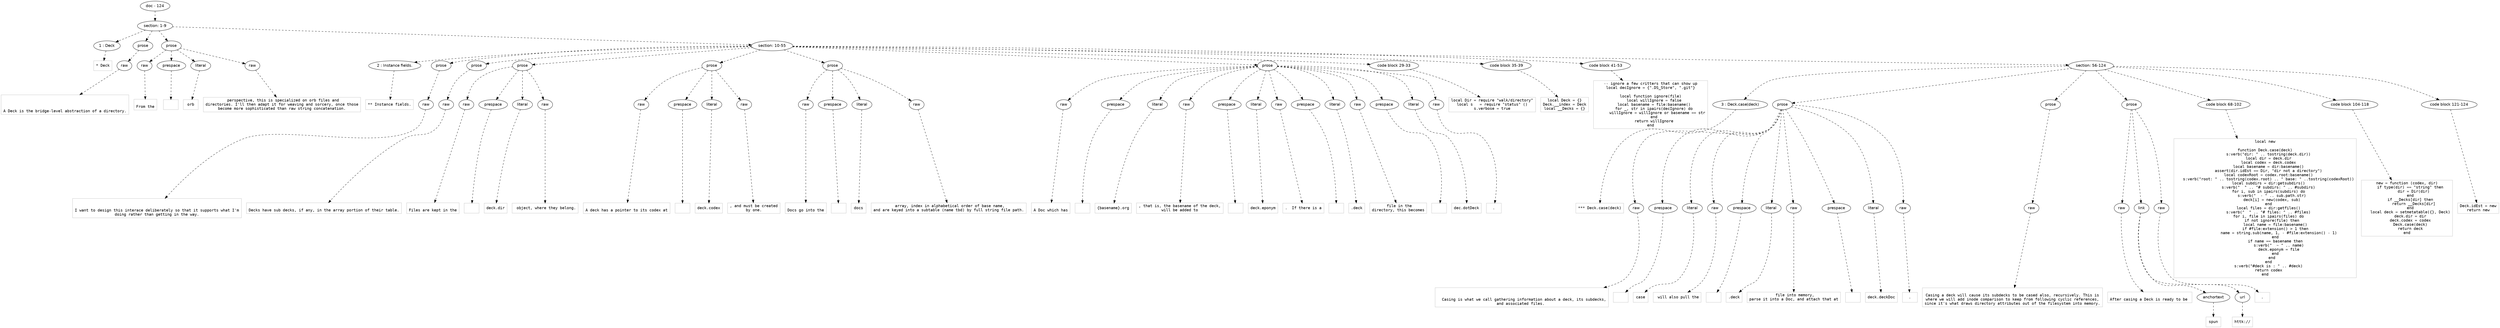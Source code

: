 digraph lpegNode {

node [fontname=Helvetica]
edge [style=dashed]

doc_0 [label="doc - 124"]


doc_0 -> { section_1}
{rank=same; section_1}

section_1 [label="section: 1-9"]


// END RANK doc_0

section_1 -> { header_2 prose_3 prose_4 section_5}
{rank=same; header_2 prose_3 prose_4 section_5}

header_2 [label="1 : Deck"]

prose_3 [label="prose"]

prose_4 [label="prose"]

section_5 [label="section: 10-55"]


// END RANK section_1

header_2 -> leaf_6
leaf_6  [color=Gray,shape=rectangle,fontname=Inconsolata,label="* Deck"]
// END RANK header_2

prose_3 -> { raw_7}
{rank=same; raw_7}

raw_7 [label="raw"]


// END RANK prose_3

raw_7 -> leaf_8
leaf_8  [color=Gray,shape=rectangle,fontname=Inconsolata,label="


A Deck is the bridge-level abstraction of a directory.
"]
// END RANK raw_7

prose_4 -> { raw_9 prespace_10 literal_11 raw_12}
{rank=same; raw_9 prespace_10 literal_11 raw_12}

raw_9 [label="raw"]

prespace_10 [label="prespace"]

literal_11 [label="literal"]

raw_12 [label="raw"]


// END RANK prose_4

raw_9 -> leaf_13
leaf_13  [color=Gray,shape=rectangle,fontname=Inconsolata,label="
From the"]
// END RANK raw_9

prespace_10 -> leaf_14
leaf_14  [color=Gray,shape=rectangle,fontname=Inconsolata,label=" "]
// END RANK prespace_10

literal_11 -> leaf_15
leaf_15  [color=Gray,shape=rectangle,fontname=Inconsolata,label="orb"]
// END RANK literal_11

raw_12 -> leaf_16
leaf_16  [color=Gray,shape=rectangle,fontname=Inconsolata,label=" perspective, this is specialized on orb files and
directories. I'll then adapt it for weaving and sorcery, once those
become more sophisticated than raw string concatenation.
"]
// END RANK raw_12

section_5 -> { header_17 prose_18 prose_19 prose_20 prose_21 prose_22 prose_23 codeblock_24 codeblock_25 codeblock_26 section_27}
{rank=same; header_17 prose_18 prose_19 prose_20 prose_21 prose_22 prose_23 codeblock_24 codeblock_25 codeblock_26 section_27}

header_17 [label="2 : Instance fields."]

prose_18 [label="prose"]

prose_19 [label="prose"]

prose_20 [label="prose"]

prose_21 [label="prose"]

prose_22 [label="prose"]

prose_23 [label="prose"]

codeblock_24 [label="code block 29-33"]

codeblock_25 [label="code block 35-39"]

codeblock_26 [label="code block 41-53"]

section_27 [label="section: 56-124"]


// END RANK section_5

header_17 -> leaf_28
leaf_28  [color=Gray,shape=rectangle,fontname=Inconsolata,label="** Instance fields."]
// END RANK header_17

prose_18 -> { raw_29}
{rank=same; raw_29}

raw_29 [label="raw"]


// END RANK prose_18

raw_29 -> leaf_30
leaf_30  [color=Gray,shape=rectangle,fontname=Inconsolata,label="

I want to design this interace deliberately so that it supports what I'm
doing rather than getting in the way.
"]
// END RANK raw_29

prose_19 -> { raw_31}
{rank=same; raw_31}

raw_31 [label="raw"]


// END RANK prose_19

raw_31 -> leaf_32
leaf_32  [color=Gray,shape=rectangle,fontname=Inconsolata,label="
Decks have sub decks, if any, in the array portion of their table.
"]
// END RANK raw_31

prose_20 -> { raw_33 prespace_34 literal_35 raw_36}
{rank=same; raw_33 prespace_34 literal_35 raw_36}

raw_33 [label="raw"]

prespace_34 [label="prespace"]

literal_35 [label="literal"]

raw_36 [label="raw"]


// END RANK prose_20

raw_33 -> leaf_37
leaf_37  [color=Gray,shape=rectangle,fontname=Inconsolata,label="
Files are kept in the"]
// END RANK raw_33

prespace_34 -> leaf_38
leaf_38  [color=Gray,shape=rectangle,fontname=Inconsolata,label=" "]
// END RANK prespace_34

literal_35 -> leaf_39
leaf_39  [color=Gray,shape=rectangle,fontname=Inconsolata,label="deck.dir"]
// END RANK literal_35

raw_36 -> leaf_40
leaf_40  [color=Gray,shape=rectangle,fontname=Inconsolata,label=" object, where they belong.
"]
// END RANK raw_36

prose_21 -> { raw_41 prespace_42 literal_43 raw_44}
{rank=same; raw_41 prespace_42 literal_43 raw_44}

raw_41 [label="raw"]

prespace_42 [label="prespace"]

literal_43 [label="literal"]

raw_44 [label="raw"]


// END RANK prose_21

raw_41 -> leaf_45
leaf_45  [color=Gray,shape=rectangle,fontname=Inconsolata,label="
A deck has a pointer to its codex at"]
// END RANK raw_41

prespace_42 -> leaf_46
leaf_46  [color=Gray,shape=rectangle,fontname=Inconsolata,label=" "]
// END RANK prespace_42

literal_43 -> leaf_47
leaf_47  [color=Gray,shape=rectangle,fontname=Inconsolata,label="deck.codex"]
// END RANK literal_43

raw_44 -> leaf_48
leaf_48  [color=Gray,shape=rectangle,fontname=Inconsolata,label=", and must be created
by one.
"]
// END RANK raw_44

prose_22 -> { raw_49 prespace_50 literal_51 raw_52}
{rank=same; raw_49 prespace_50 literal_51 raw_52}

raw_49 [label="raw"]

prespace_50 [label="prespace"]

literal_51 [label="literal"]

raw_52 [label="raw"]


// END RANK prose_22

raw_49 -> leaf_53
leaf_53  [color=Gray,shape=rectangle,fontname=Inconsolata,label="
Docs go into the"]
// END RANK raw_49

prespace_50 -> leaf_54
leaf_54  [color=Gray,shape=rectangle,fontname=Inconsolata,label=" "]
// END RANK prespace_50

literal_51 -> leaf_55
leaf_55  [color=Gray,shape=rectangle,fontname=Inconsolata,label="docs"]
// END RANK literal_51

raw_52 -> leaf_56
leaf_56  [color=Gray,shape=rectangle,fontname=Inconsolata,label=" array, index in alphabetical order of base name,
and are keyed into a subtable (name tbd) by full string file path.
"]
// END RANK raw_52

prose_23 -> { raw_57 prespace_58 literal_59 raw_60 prespace_61 literal_62 raw_63 prespace_64 literal_65 raw_66 prespace_67 literal_68 raw_69}
{rank=same; raw_57 prespace_58 literal_59 raw_60 prespace_61 literal_62 raw_63 prespace_64 literal_65 raw_66 prespace_67 literal_68 raw_69}

raw_57 [label="raw"]

prespace_58 [label="prespace"]

literal_59 [label="literal"]

raw_60 [label="raw"]

prespace_61 [label="prespace"]

literal_62 [label="literal"]

raw_63 [label="raw"]

prespace_64 [label="prespace"]

literal_65 [label="literal"]

raw_66 [label="raw"]

prespace_67 [label="prespace"]

literal_68 [label="literal"]

raw_69 [label="raw"]


// END RANK prose_23

raw_57 -> leaf_70
leaf_70  [color=Gray,shape=rectangle,fontname=Inconsolata,label="
A Doc which has"]
// END RANK raw_57

prespace_58 -> leaf_71
leaf_71  [color=Gray,shape=rectangle,fontname=Inconsolata,label=" "]
// END RANK prespace_58

literal_59 -> leaf_72
leaf_72  [color=Gray,shape=rectangle,fontname=Inconsolata,label="{basename}.org"]
// END RANK literal_59

raw_60 -> leaf_73
leaf_73  [color=Gray,shape=rectangle,fontname=Inconsolata,label=", that is, the basename of the deck,
will be added to"]
// END RANK raw_60

prespace_61 -> leaf_74
leaf_74  [color=Gray,shape=rectangle,fontname=Inconsolata,label=" "]
// END RANK prespace_61

literal_62 -> leaf_75
leaf_75  [color=Gray,shape=rectangle,fontname=Inconsolata,label="deck.eponym"]
// END RANK literal_62

raw_63 -> leaf_76
leaf_76  [color=Gray,shape=rectangle,fontname=Inconsolata,label=".  If there is a"]
// END RANK raw_63

prespace_64 -> leaf_77
leaf_77  [color=Gray,shape=rectangle,fontname=Inconsolata,label=" "]
// END RANK prespace_64

literal_65 -> leaf_78
leaf_78  [color=Gray,shape=rectangle,fontname=Inconsolata,label=".deck"]
// END RANK literal_65

raw_66 -> leaf_79
leaf_79  [color=Gray,shape=rectangle,fontname=Inconsolata,label=" file in the
directory, this becomes"]
// END RANK raw_66

prespace_67 -> leaf_80
leaf_80  [color=Gray,shape=rectangle,fontname=Inconsolata,label=" "]
// END RANK prespace_67

literal_68 -> leaf_81
leaf_81  [color=Gray,shape=rectangle,fontname=Inconsolata,label="dec.dotDeck"]
// END RANK literal_68

raw_69 -> leaf_82
leaf_82  [color=Gray,shape=rectangle,fontname=Inconsolata,label=".
"]
// END RANK raw_69

codeblock_24 -> leaf_83
leaf_83  [color=Gray,shape=rectangle,fontname=Inconsolata,label="local Dir = require \"walk/directory\"
local s   = require \"status\" ()
s.verbose = true"]
// END RANK codeblock_24

codeblock_25 -> leaf_84
leaf_84  [color=Gray,shape=rectangle,fontname=Inconsolata,label="local Deck = {}
Deck.__index = Deck
local __Decks = {}"]
// END RANK codeblock_25

codeblock_26 -> leaf_85
leaf_85  [color=Gray,shape=rectangle,fontname=Inconsolata,label="-- ignore a few critters that can show up
local decIgnore = {\".DS_Store\", \".git\"}

local function ignore(file)
   local willIgnore = false
   local basename = file:basename()
   for _, str in ipairs(decIgnore) do
      willIgnore = willIgnore or basename == str
   end
   return willIgnore
end"]
// END RANK codeblock_26

section_27 -> { header_86 prose_87 prose_88 prose_89 codeblock_90 codeblock_91 codeblock_92}
{rank=same; header_86 prose_87 prose_88 prose_89 codeblock_90 codeblock_91 codeblock_92}

header_86 [label="3 : Deck.case(deck)"]

prose_87 [label="prose"]

prose_88 [label="prose"]

prose_89 [label="prose"]

codeblock_90 [label="code block 68-102"]

codeblock_91 [label="code block 104-118"]

codeblock_92 [label="code block 121-124"]


// END RANK section_27

header_86 -> leaf_93
leaf_93  [color=Gray,shape=rectangle,fontname=Inconsolata,label="*** Deck.case(deck)"]
// END RANK header_86

prose_87 -> { raw_94 prespace_95 literal_96 raw_97 prespace_98 literal_99 raw_100 prespace_101 literal_102 raw_103}
{rank=same; raw_94 prespace_95 literal_96 raw_97 prespace_98 literal_99 raw_100 prespace_101 literal_102 raw_103}

raw_94 [label="raw"]

prespace_95 [label="prespace"]

literal_96 [label="literal"]

raw_97 [label="raw"]

prespace_98 [label="prespace"]

literal_99 [label="literal"]

raw_100 [label="raw"]

prespace_101 [label="prespace"]

literal_102 [label="literal"]

raw_103 [label="raw"]


// END RANK prose_87

raw_94 -> leaf_104
leaf_104  [color=Gray,shape=rectangle,fontname=Inconsolata,label="

  Casing is what we call gathering information about a deck, its subdecks,
and associated files. "]
// END RANK raw_94

prespace_95 -> leaf_105
leaf_105  [color=Gray,shape=rectangle,fontname=Inconsolata,label=" "]
// END RANK prespace_95

literal_96 -> leaf_106
leaf_106  [color=Gray,shape=rectangle,fontname=Inconsolata,label="case"]
// END RANK literal_96

raw_97 -> leaf_107
leaf_107  [color=Gray,shape=rectangle,fontname=Inconsolata,label=" will also pull the"]
// END RANK raw_97

prespace_98 -> leaf_108
leaf_108  [color=Gray,shape=rectangle,fontname=Inconsolata,label=" "]
// END RANK prespace_98

literal_99 -> leaf_109
leaf_109  [color=Gray,shape=rectangle,fontname=Inconsolata,label=".deck"]
// END RANK literal_99

raw_100 -> leaf_110
leaf_110  [color=Gray,shape=rectangle,fontname=Inconsolata,label=" file into memory,
parse it into a Doc, and attach that at"]
// END RANK raw_100

prespace_101 -> leaf_111
leaf_111  [color=Gray,shape=rectangle,fontname=Inconsolata,label=" "]
// END RANK prespace_101

literal_102 -> leaf_112
leaf_112  [color=Gray,shape=rectangle,fontname=Inconsolata,label="deck.deckDoc"]
// END RANK literal_102

raw_103 -> leaf_113
leaf_113  [color=Gray,shape=rectangle,fontname=Inconsolata,label=".
"]
// END RANK raw_103

prose_88 -> { raw_114}
{rank=same; raw_114}

raw_114 [label="raw"]


// END RANK prose_88

raw_114 -> leaf_115
leaf_115  [color=Gray,shape=rectangle,fontname=Inconsolata,label="
Casing a deck will cause its subdecks to be cased also, recursively. This is
where we will add inode comparison to keep from following cyclic references,
since it's what draws directory attributes out of the filesystem into memory.
"]
// END RANK raw_114

prose_89 -> { raw_116 link_117 raw_118}
{rank=same; raw_116 link_117 raw_118}

raw_116 [label="raw"]

link_117 [label="link"]

raw_118 [label="raw"]


// END RANK prose_89

raw_116 -> leaf_119
leaf_119  [color=Gray,shape=rectangle,fontname=Inconsolata,label="
After casing a Deck is ready to be "]
// END RANK raw_116

link_117 -> { anchortext_120 url_121}
{rank=same; anchortext_120 url_121}

anchortext_120 [label="anchortext"]

url_121 [label="url"]


// END RANK link_117

anchortext_120 -> leaf_122
leaf_122  [color=Gray,shape=rectangle,fontname=Inconsolata,label="spun"]
// END RANK anchortext_120

url_121 -> leaf_123
leaf_123  [color=Gray,shape=rectangle,fontname=Inconsolata,label="httk://"]
// END RANK url_121

raw_118 -> leaf_124
leaf_124  [color=Gray,shape=rectangle,fontname=Inconsolata,label=".
"]
// END RANK raw_118

codeblock_90 -> leaf_125
leaf_125  [color=Gray,shape=rectangle,fontname=Inconsolata,label="local new

function Deck.case(deck)
   s:verb(\"dir: \" .. tostring(deck.dir))
   local dir = deck.dir
   local codex = deck.codex
   local basename = dir:basename()
   assert(dir.idEst == Dir, \"dir not a directory\")
   local codexRoot = codex.root:basename()
   s:verb(\"root: \" .. tostring(codex.root) .. \" base: \" ..tostring(codexRoot))
   local subdirs = dir:getsubdirs()
   s:verb(\"  \" .. \"# subdirs: \" .. #subdirs)
   for i, sub in ipairs(subdirs) do
      s:verb(\"  - \" .. sub.path.str)
      deck[i] = new(codex, sub)
   end
   local files = dir:getfiles()
   s:verb(\"  \" .. \"# files: \" .. #files)
   for i, file in ipairs(files) do
      if not ignore(file) then
         local name = file:basename()
         if #file:extension() > 1 then
            name = string.sub(name, 1, - #file:extension() - 1)
         end
         if name == basename then
            s:verb(\"  ~ \" .. name)
            deck.eponym = file
         end
      end
   end
   s:verb(\"#deck is : \" .. #deck)
   return codex
end"]
// END RANK codeblock_90

codeblock_91 -> leaf_126
leaf_126  [color=Gray,shape=rectangle,fontname=Inconsolata,label="new = function (codex, dir)
   if type(dir) == \"string\" then
      dir = Dir(dir)
   end
   if __Decks[dir] then
      return __Decks[dir]
   end
   local deck = setmetatable({}, Deck)
   deck.dir = dir
   deck.codex = codex
   Deck.case(deck)
   return deck
end"]
// END RANK codeblock_91

codeblock_92 -> leaf_127
leaf_127  [color=Gray,shape=rectangle,fontname=Inconsolata,label="Deck.idEst = new
return new"]
// END RANK codeblock_92


}
